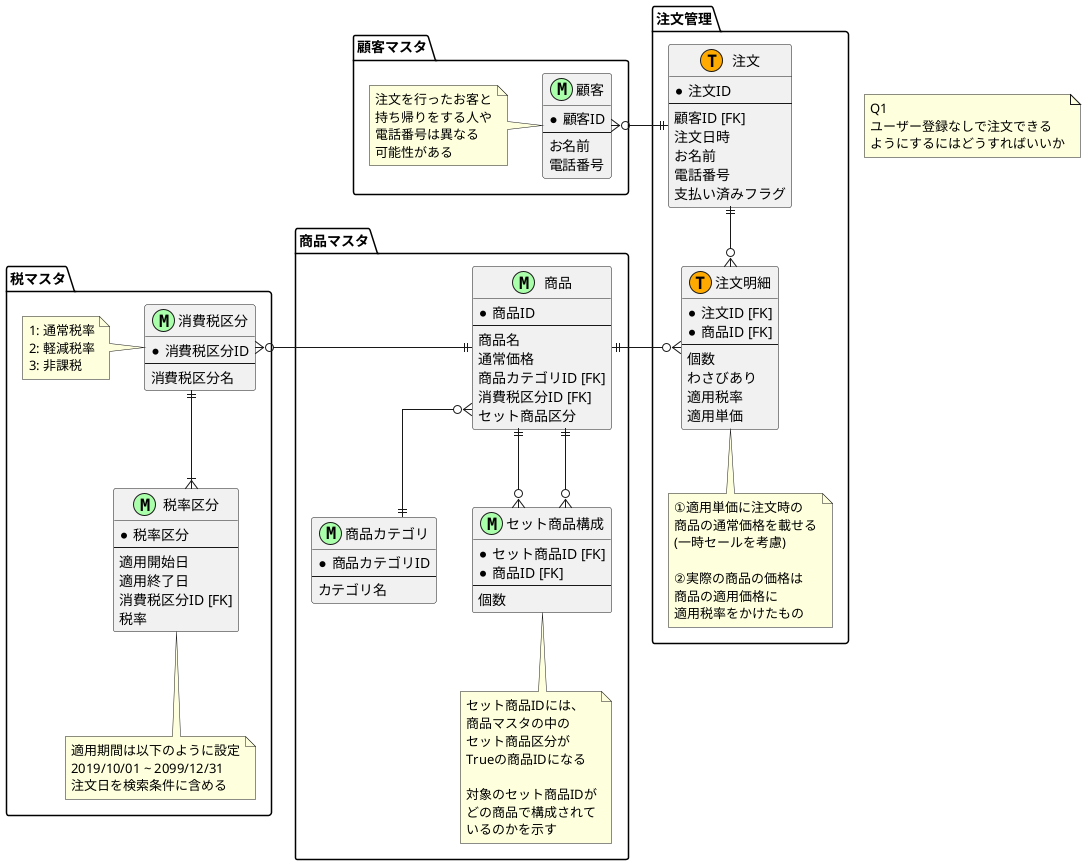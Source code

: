 @startuml sushi-v2

skinparam Linetype ortho
!define MASTER_MARK_COLOR AAFFAA
!define TRANSACTION_MARK_COLOR FFAA00

note as 疑問点
    Q1
    ユーザー登録なしで注文できる
    ようにするにはどうすればいいか
end note

package 顧客マスタ {
    entity 顧客 <<M,MASTER_MARK_COLOR>> {
        * 顧客ID
        --
        お名前
        電話番号
    }

    note left of 顧客
        注文を行ったお客と
        持ち帰りをする人や
        電話番号は異なる
        可能性がある
    end note
}

package 税マスタ {
    entity 消費税区分 <<M,MASTER_MARK_COLOR>> {
        * 消費税区分ID
        --
        消費税区分名
    }

    note left of 消費税区分
        1: 通常税率
        2: 軽減税率
        3: 非課税
    end note

    entity 税率区分 <<M,MASTER_MARK_COLOR>> {
        * 税率区分
        --
        適用開始日
        適用終了日
        消費税区分ID [FK]
        税率
    }

    note bottom of 税率区分
        適用期間は以下のように設定
        2019/10/01 ~ 2099/12/31
        注文日を検索条件に含める
    end note

    消費税区分 ||--|{ 税率区分
}

package 商品マスタ {
    entity 商品 <<M,MASTER_MARK_COLOR>> {
        * 商品ID
        --
        商品名
        通常価格
        商品カテゴリID [FK]
        消費税区分ID [FK]
        セット商品区分
    }

    entity 商品カテゴリ <<M,MASTER_MARK_COLOR>> {
        * 商品カテゴリID
        --
        カテゴリ名
    }

    entity セット商品構成 <<M,MASTER_MARK_COLOR>> {
        * セット商品ID [FK]
        * 商品ID [FK]
        --
        個数
    }

    note bottom of セット商品構成
        セット商品IDには、
        商品マスタの中の
        セット商品区分が
        Trueの商品IDになる

        対象のセット商品IDが
        どの商品で構成されて
        いるのかを示す
    end note

    商品 }o--|| 商品カテゴリ
    商品 ||--o{ セット商品構成
    商品 ||--o{ セット商品構成
}

package 注文管理 {
    entity 注文 <<T,TRANSACTION_MARK_COLOR>> {
        * 注文ID
        --
        顧客ID [FK]
        注文日時
        お名前
        電話番号
        支払い済みフラグ
    }

    entity 注文明細 <<T,TRANSACTION_MARK_COLOR>> {
        * 注文ID [FK]
        * 商品ID [FK]
        --
        個数
        わさびあり
        適用税率
        適用単価
    }

    note bottom of 注文明細
        ①適用単価に注文時の
        商品の通常価格を載せる
        (一時セールを考慮)

        ②実際の商品の価格は
        商品の適用価格に
        適用税率をかけたもの
    end note

    注文 ||-do-o{ 注文明細
}

商品 ||-le-o{ 消費税区分
顧客 }o-le-|| 注文
注文明細 }o-le-|| 商品

@enduml
